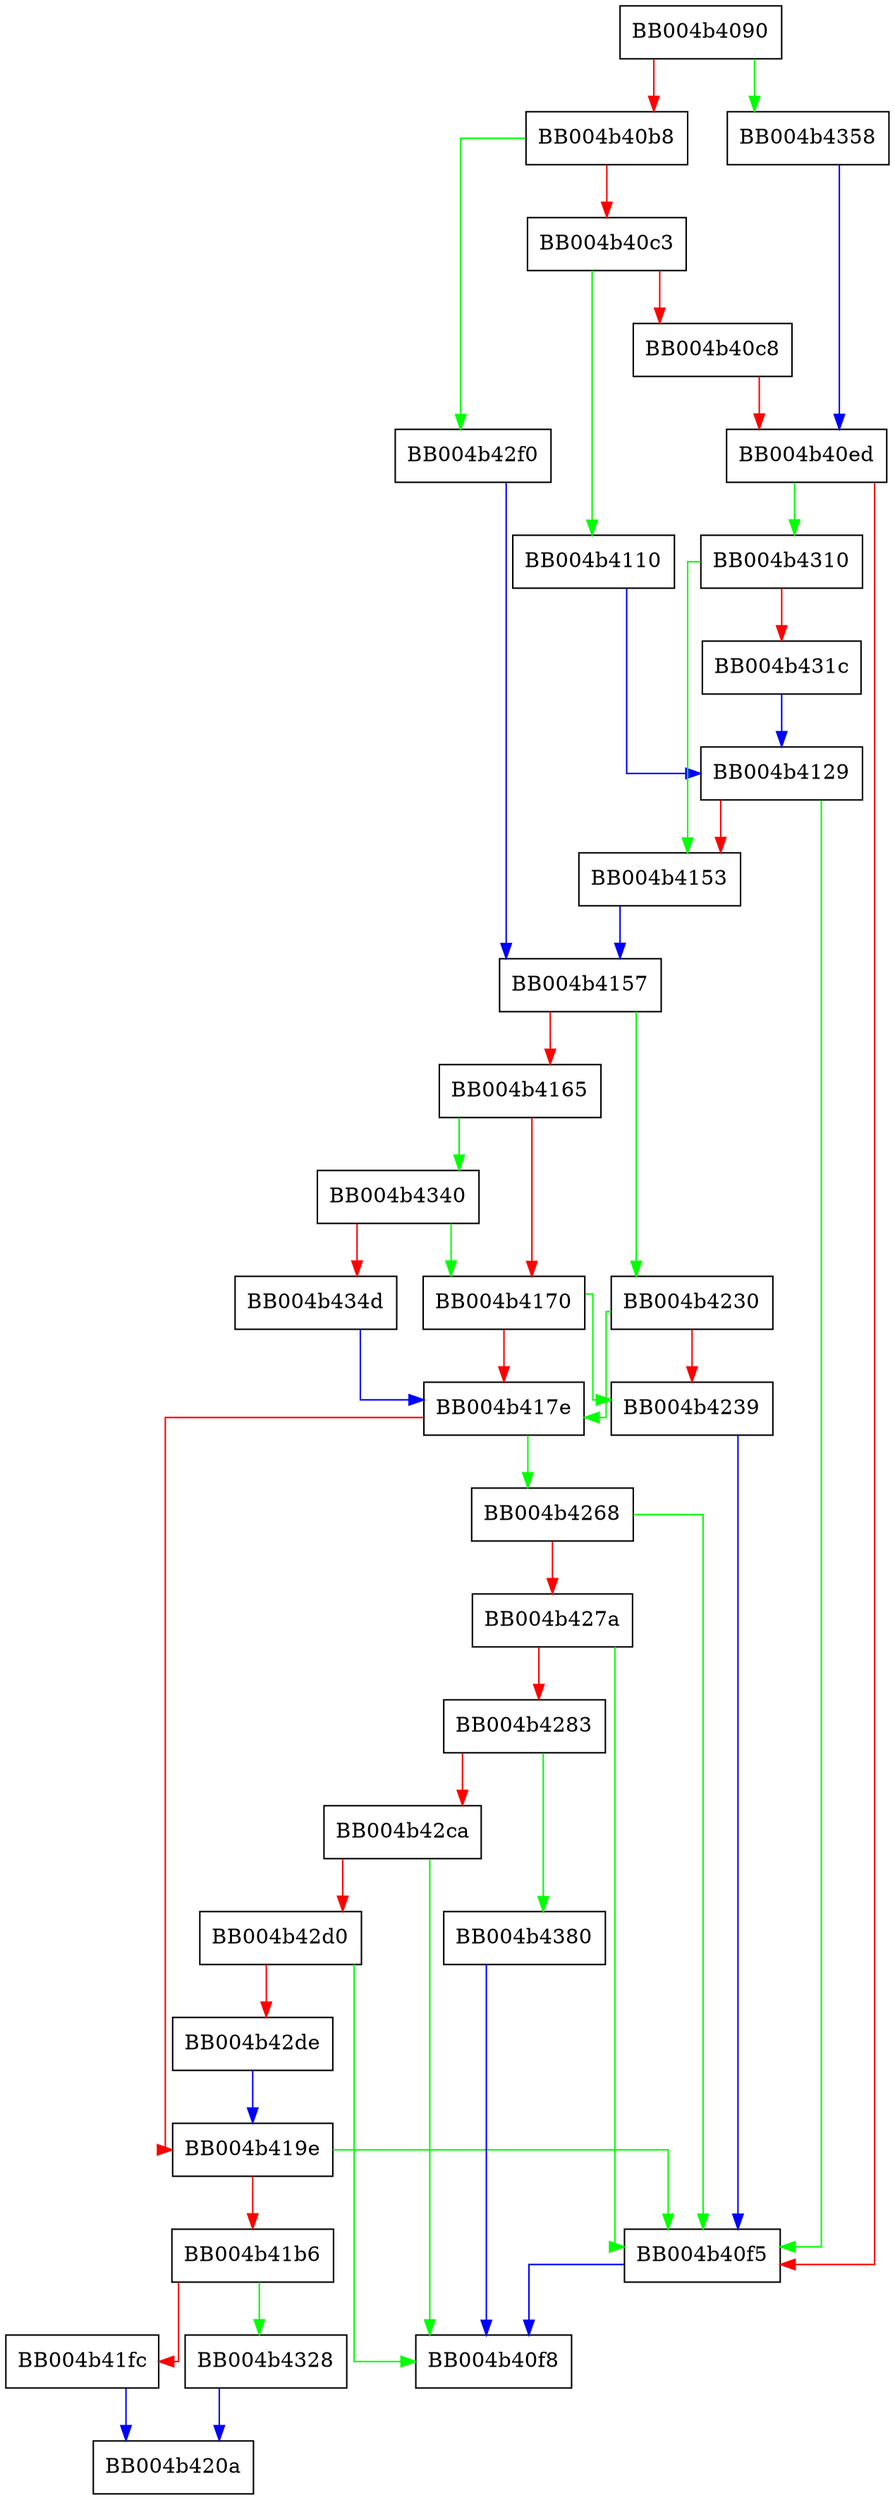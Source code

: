 digraph ossl_quic_accept_stream {
  node [shape="box"];
  graph [splines=ortho];
  BB004b4090 -> BB004b4358 [color="green"];
  BB004b4090 -> BB004b40b8 [color="red"];
  BB004b40b8 -> BB004b42f0 [color="green"];
  BB004b40b8 -> BB004b40c3 [color="red"];
  BB004b40c3 -> BB004b4110 [color="green"];
  BB004b40c3 -> BB004b40c8 [color="red"];
  BB004b40c8 -> BB004b40ed [color="red"];
  BB004b40ed -> BB004b4310 [color="green"];
  BB004b40ed -> BB004b40f5 [color="red"];
  BB004b40f5 -> BB004b40f8 [color="blue"];
  BB004b4110 -> BB004b4129 [color="blue"];
  BB004b4129 -> BB004b40f5 [color="green"];
  BB004b4129 -> BB004b4153 [color="red"];
  BB004b4153 -> BB004b4157 [color="blue"];
  BB004b4157 -> BB004b4230 [color="green"];
  BB004b4157 -> BB004b4165 [color="red"];
  BB004b4165 -> BB004b4340 [color="green"];
  BB004b4165 -> BB004b4170 [color="red"];
  BB004b4170 -> BB004b4239 [color="green"];
  BB004b4170 -> BB004b417e [color="red"];
  BB004b417e -> BB004b4268 [color="green"];
  BB004b417e -> BB004b419e [color="red"];
  BB004b419e -> BB004b40f5 [color="green"];
  BB004b419e -> BB004b41b6 [color="red"];
  BB004b41b6 -> BB004b4328 [color="green"];
  BB004b41b6 -> BB004b41fc [color="red"];
  BB004b41fc -> BB004b420a [color="blue"];
  BB004b4230 -> BB004b417e [color="green"];
  BB004b4230 -> BB004b4239 [color="red"];
  BB004b4239 -> BB004b40f5 [color="blue"];
  BB004b4268 -> BB004b40f5 [color="green"];
  BB004b4268 -> BB004b427a [color="red"];
  BB004b427a -> BB004b40f5 [color="green"];
  BB004b427a -> BB004b4283 [color="red"];
  BB004b4283 -> BB004b4380 [color="green"];
  BB004b4283 -> BB004b42ca [color="red"];
  BB004b42ca -> BB004b40f8 [color="green"];
  BB004b42ca -> BB004b42d0 [color="red"];
  BB004b42d0 -> BB004b40f8 [color="green"];
  BB004b42d0 -> BB004b42de [color="red"];
  BB004b42de -> BB004b419e [color="blue"];
  BB004b42f0 -> BB004b4157 [color="blue"];
  BB004b4310 -> BB004b4153 [color="green"];
  BB004b4310 -> BB004b431c [color="red"];
  BB004b431c -> BB004b4129 [color="blue"];
  BB004b4328 -> BB004b420a [color="blue"];
  BB004b4340 -> BB004b4170 [color="green"];
  BB004b4340 -> BB004b434d [color="red"];
  BB004b434d -> BB004b417e [color="blue"];
  BB004b4358 -> BB004b40ed [color="blue"];
  BB004b4380 -> BB004b40f8 [color="blue"];
}